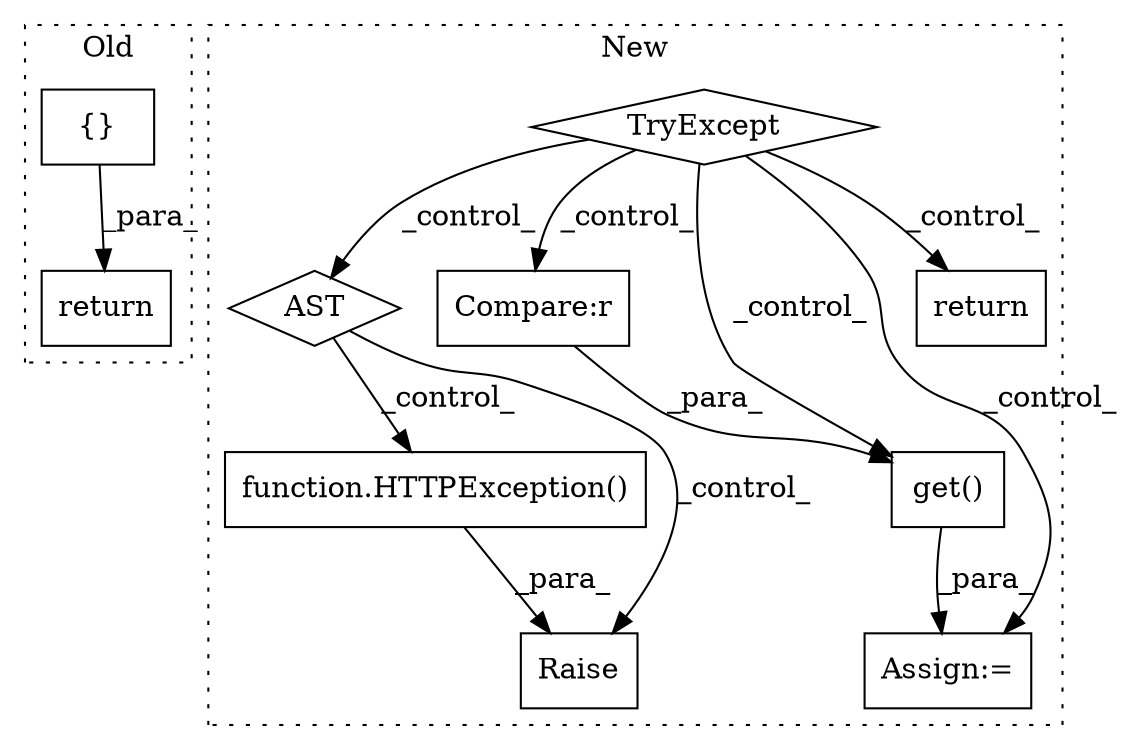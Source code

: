 digraph G {
subgraph cluster0 {
1 [label="{}" a="95" s="1684,1685" l="2,1" shape="box"];
4 [label="return" a="93" s="1677" l="7" shape="box"];
label = "Old";
style="dotted";
}
subgraph cluster1 {
2 [label="function.HTTPException()" a="75" s="4682" l="89" shape="box"];
3 [label="Raise" a="91" s="4676" l="6" shape="box"];
5 [label="AST" a="2" s="4640,0" l="7,0" shape="diamond"];
6 [label="TryExcept" a="71" s="3737" l="13" shape="diamond"];
7 [label="Compare:r" a="40" s="3998" l="32" shape="box"];
8 [label="get()" a="75" s="3986,4030" l="12,1" shape="box"];
9 [label="Assign:=" a="68" s="3983" l="3" shape="box"];
10 [label="return" a="93" s="4614" l="7" shape="box"];
label = "New";
style="dotted";
}
1 -> 4 [label="_para_"];
2 -> 3 [label="_para_"];
5 -> 2 [label="_control_"];
5 -> 3 [label="_control_"];
6 -> 8 [label="_control_"];
6 -> 10 [label="_control_"];
6 -> 7 [label="_control_"];
6 -> 5 [label="_control_"];
6 -> 9 [label="_control_"];
7 -> 8 [label="_para_"];
8 -> 9 [label="_para_"];
}